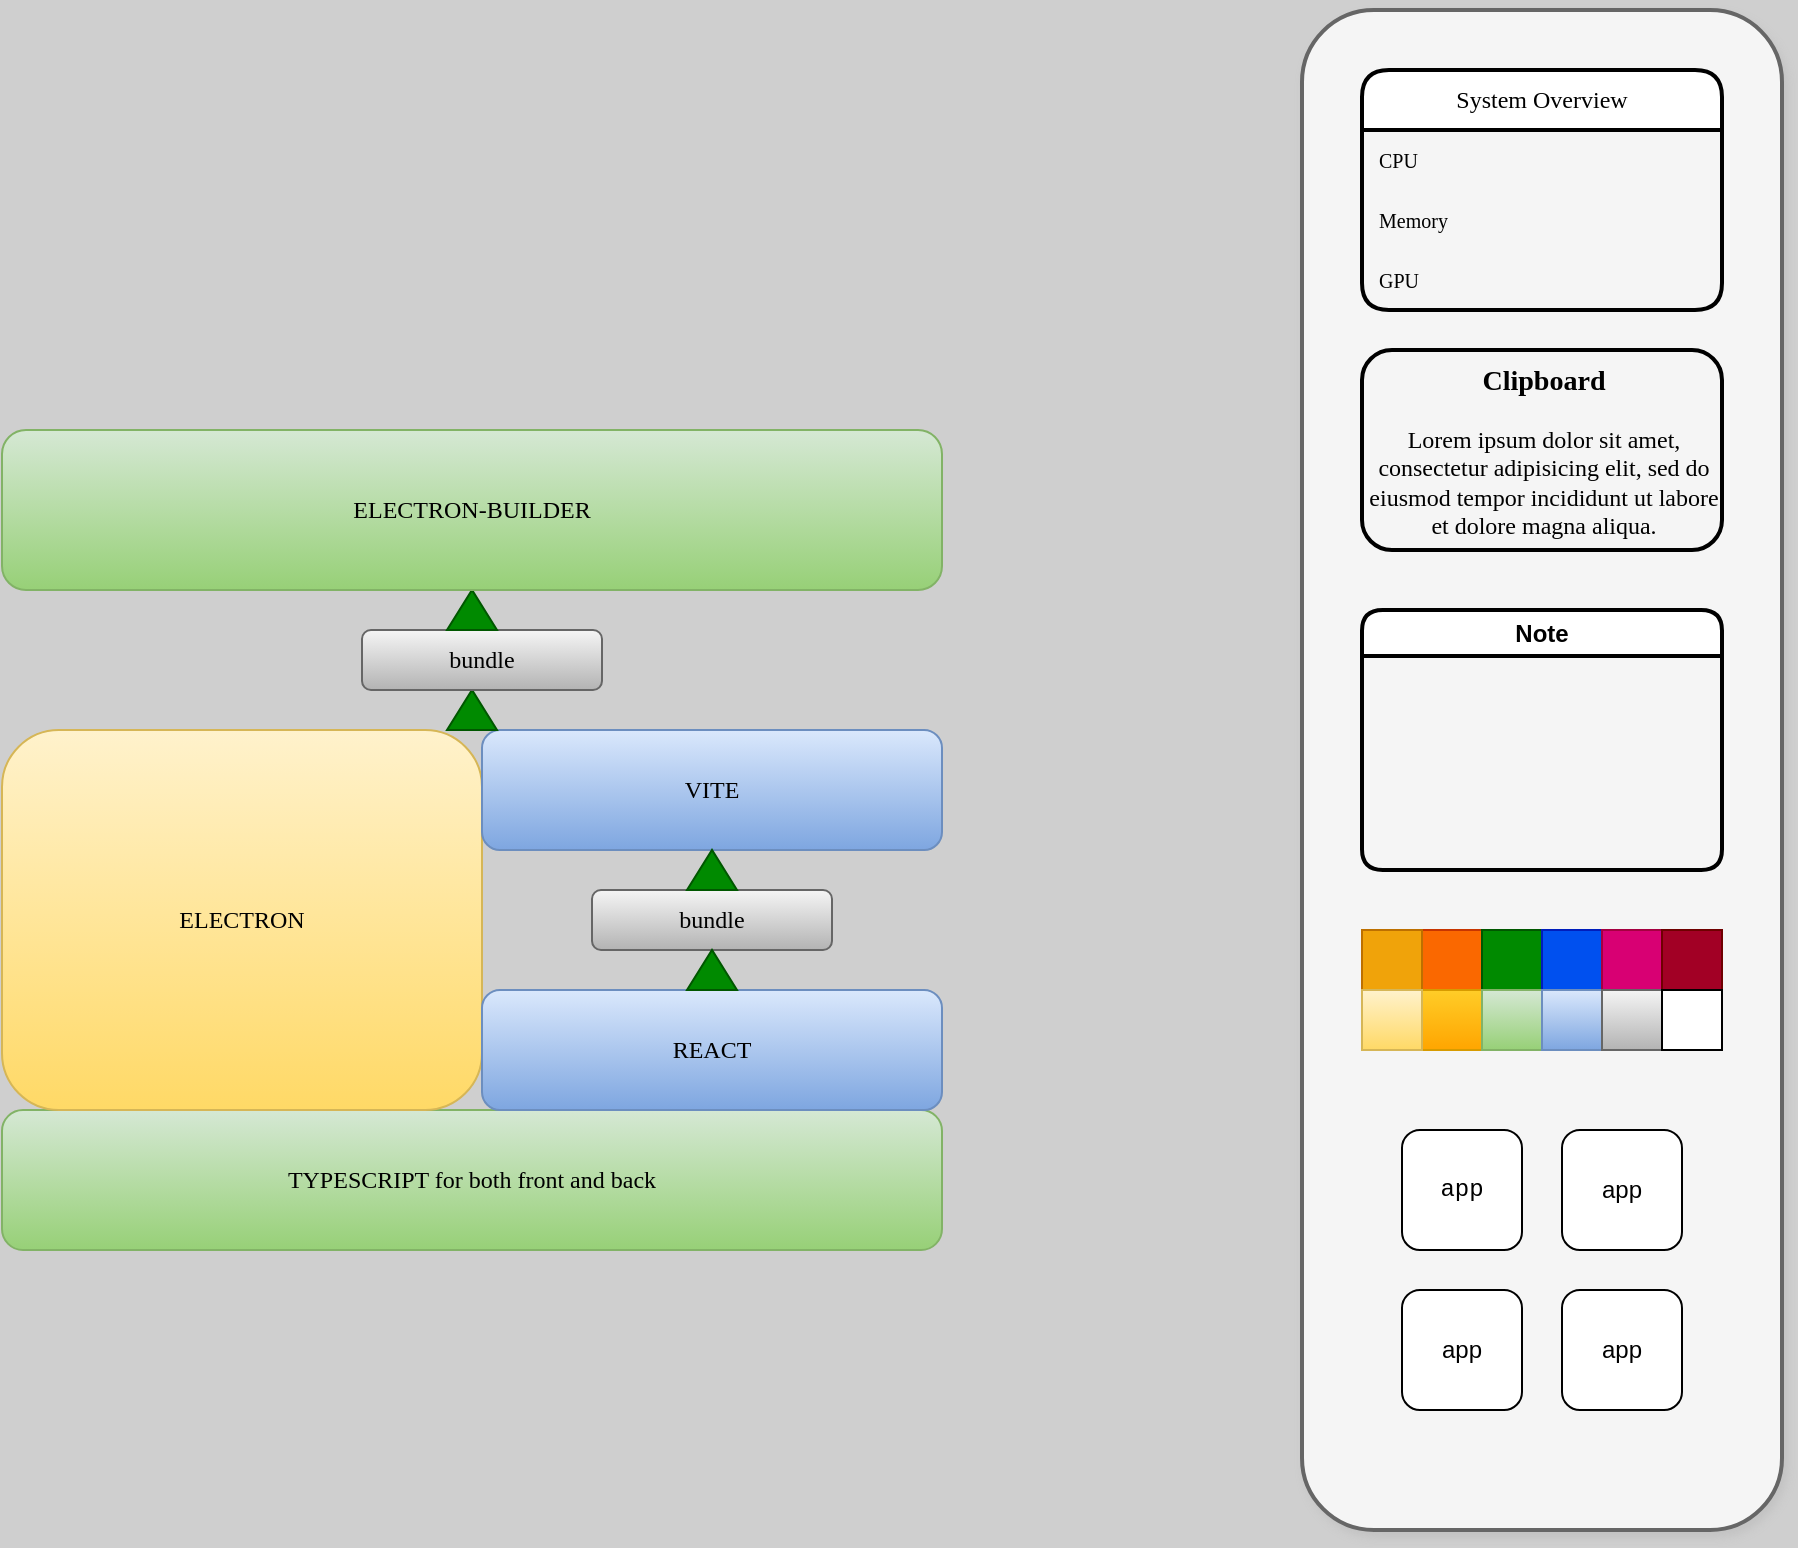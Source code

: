 <mxfile version="24.8.1">
  <diagram name="Page-1" id="v_FQGGZT2vaiFhJuMJaH">
    <mxGraphModel dx="1430" dy="786" grid="1" gridSize="10" guides="1" tooltips="1" connect="1" arrows="1" fold="1" page="1" pageScale="1" pageWidth="1100" pageHeight="850" background="#CFCFCF" math="0" shadow="0">
      <root>
        <mxCell id="0" />
        <mxCell id="1" parent="0" />
        <mxCell id="pVFXHFNgFS89Wjit-Zps-1" value="" style="rounded=1;whiteSpace=wrap;html=1;fillColor=#f5f5f5;fontColor=#333333;strokeColor=#666666;strokeWidth=2;shadow=1;shadowColor=#A1A1A1;movable=0;resizable=0;rotatable=0;deletable=0;editable=0;locked=1;connectable=0;" vertex="1" parent="1">
          <mxGeometry x="820" y="40" width="240" height="760" as="geometry" />
        </mxCell>
        <mxCell id="pVFXHFNgFS89Wjit-Zps-2" value="&lt;font face=&quot;Lucida Console&quot;&gt;System Overview&lt;/font&gt;" style="swimlane;fontStyle=0;childLayout=stackLayout;horizontal=1;startSize=30;horizontalStack=0;resizeParent=1;resizeParentMax=0;resizeLast=0;collapsible=1;marginBottom=0;whiteSpace=wrap;html=1;movable=0;resizable=0;rotatable=0;deletable=0;editable=0;locked=1;connectable=0;rounded=1;strokeWidth=2;" vertex="1" parent="1">
          <mxGeometry x="850" y="70" width="180" height="120" as="geometry">
            <mxRectangle x="850" y="70" width="150" height="30" as="alternateBounds" />
          </mxGeometry>
        </mxCell>
        <mxCell id="pVFXHFNgFS89Wjit-Zps-3" value="&lt;font style=&quot;font-size: 10px;&quot;&gt;&amp;nbsp;CPU&lt;/font&gt;" style="text;strokeColor=none;fillColor=none;align=left;verticalAlign=middle;spacingLeft=4;spacingRight=4;overflow=hidden;points=[[0,0.5],[1,0.5]];portConstraint=eastwest;rotatable=0;whiteSpace=wrap;html=1;fontFamily=Lucida Console;labelPadding=4;" vertex="1" parent="pVFXHFNgFS89Wjit-Zps-2">
          <mxGeometry y="30" width="180" height="30" as="geometry" />
        </mxCell>
        <mxCell id="pVFXHFNgFS89Wjit-Zps-4" value="&lt;font style=&quot;font-size: 10px;&quot;&gt;&amp;nbsp;Memory&lt;/font&gt;" style="text;strokeColor=none;fillColor=none;align=left;verticalAlign=middle;spacingLeft=4;spacingRight=4;overflow=hidden;points=[[0,0.5],[1,0.5]];portConstraint=eastwest;rotatable=0;whiteSpace=wrap;html=1;fontFamily=Lucida Console;perimeterSpacing=0;" vertex="1" parent="pVFXHFNgFS89Wjit-Zps-2">
          <mxGeometry y="60" width="180" height="30" as="geometry" />
        </mxCell>
        <mxCell id="pVFXHFNgFS89Wjit-Zps-5" value="&lt;font style=&quot;font-size: 10px;&quot;&gt;&amp;nbsp;GPU&lt;/font&gt;" style="text;strokeColor=none;fillColor=none;align=left;verticalAlign=middle;spacingLeft=4;spacingRight=4;overflow=hidden;points=[[0,0.5],[1,0.5]];portConstraint=eastwest;rotatable=0;whiteSpace=wrap;html=1;fontFamily=Lucida Console;" vertex="1" parent="pVFXHFNgFS89Wjit-Zps-2">
          <mxGeometry y="90" width="180" height="30" as="geometry" />
        </mxCell>
        <mxCell id="pVFXHFNgFS89Wjit-Zps-6" value="&lt;h3 style=&quot;text-align: center; margin-top: 0px;&quot;&gt;&lt;font face=&quot;Lucida Console&quot;&gt;Clipboard&lt;/font&gt;&lt;/h3&gt;&lt;p style=&quot;text-align: center;&quot;&gt;&lt;font face=&quot;Y1m7DGD2tmO1VxSGW4SP&quot;&gt;Lorem ipsum dolor sit amet, consectetur adipisicing elit, sed do eiusmod tempor incididunt ut labore et dolore magna aliqua.&lt;/font&gt;&lt;/p&gt;" style="text;html=1;whiteSpace=wrap;overflow=hidden;rounded=1;strokeColor=default;strokeWidth=2;movable=0;resizable=0;rotatable=0;deletable=0;editable=0;locked=1;connectable=0;" vertex="1" parent="1">
          <mxGeometry x="850" y="210" width="180" height="100" as="geometry" />
        </mxCell>
        <mxCell id="pVFXHFNgFS89Wjit-Zps-7" value="Note" style="swimlane;whiteSpace=wrap;html=1;rounded=1;strokeWidth=2;movable=0;resizable=0;rotatable=0;deletable=0;editable=0;locked=1;connectable=0;" vertex="1" parent="1">
          <mxGeometry x="850" y="340" width="180" height="130" as="geometry" />
        </mxCell>
        <mxCell id="pVFXHFNgFS89Wjit-Zps-28" value="" style="group" vertex="1" connectable="0" parent="1">
          <mxGeometry x="850" y="500" width="180" height="30" as="geometry" />
        </mxCell>
        <mxCell id="pVFXHFNgFS89Wjit-Zps-21" value="" style="verticalLabelPosition=bottom;verticalAlign=top;html=1;shape=mxgraph.basic.rect;fillColor2=none;strokeWidth=1;size=20;indent=5;fillColor=#fa6800;strokeColor=#C73500;fontColor=#000000;" vertex="1" parent="pVFXHFNgFS89Wjit-Zps-28">
          <mxGeometry x="30" width="30" height="30" as="geometry" />
        </mxCell>
        <mxCell id="pVFXHFNgFS89Wjit-Zps-22" value="" style="verticalLabelPosition=bottom;verticalAlign=top;html=1;shape=mxgraph.basic.rect;fillColor2=none;strokeWidth=1;size=20;indent=5;fillColor=#008a00;strokeColor=#005700;fontColor=#ffffff;" vertex="1" parent="pVFXHFNgFS89Wjit-Zps-28">
          <mxGeometry x="60" width="30" height="30" as="geometry" />
        </mxCell>
        <mxCell id="pVFXHFNgFS89Wjit-Zps-23" value="" style="verticalLabelPosition=bottom;verticalAlign=top;html=1;shape=mxgraph.basic.rect;fillColor2=none;strokeWidth=1;size=20;indent=5;fillColor=#0050ef;strokeColor=#001DBC;fontColor=#ffffff;" vertex="1" parent="pVFXHFNgFS89Wjit-Zps-28">
          <mxGeometry x="90" width="30" height="30" as="geometry" />
        </mxCell>
        <mxCell id="pVFXHFNgFS89Wjit-Zps-25" value="" style="verticalLabelPosition=bottom;verticalAlign=top;html=1;shape=mxgraph.basic.rect;fillColor2=none;strokeWidth=1;size=20;indent=5;fillColor=#d80073;strokeColor=#A50040;fontColor=#ffffff;" vertex="1" parent="pVFXHFNgFS89Wjit-Zps-28">
          <mxGeometry x="120" width="30" height="30" as="geometry" />
        </mxCell>
        <mxCell id="pVFXHFNgFS89Wjit-Zps-26" value="" style="verticalLabelPosition=bottom;verticalAlign=top;html=1;shape=mxgraph.basic.rect;fillColor2=none;strokeWidth=1;size=20;indent=5;fillColor=#a20025;strokeColor=#6F0000;fontColor=#ffffff;" vertex="1" parent="pVFXHFNgFS89Wjit-Zps-28">
          <mxGeometry x="150" width="30" height="30" as="geometry" />
        </mxCell>
        <mxCell id="pVFXHFNgFS89Wjit-Zps-27" value="" style="verticalLabelPosition=bottom;verticalAlign=top;html=1;shape=mxgraph.basic.rect;fillColor2=none;strokeWidth=1;size=20;indent=5;fillColor=#f0a30a;strokeColor=#BD7000;fontColor=#000000;" vertex="1" parent="pVFXHFNgFS89Wjit-Zps-28">
          <mxGeometry width="30" height="30" as="geometry" />
        </mxCell>
        <mxCell id="pVFXHFNgFS89Wjit-Zps-30" value="" style="group" vertex="1" connectable="0" parent="1">
          <mxGeometry x="850" y="530" width="180" height="30" as="geometry" />
        </mxCell>
        <mxCell id="pVFXHFNgFS89Wjit-Zps-31" value="" style="verticalLabelPosition=bottom;verticalAlign=top;html=1;shape=mxgraph.basic.rect;fillColor2=none;strokeWidth=1;size=20;indent=5;fillColor=#ffcd28;strokeColor=#d79b00;gradientColor=#ffa500;" vertex="1" parent="pVFXHFNgFS89Wjit-Zps-30">
          <mxGeometry x="30" width="30" height="30" as="geometry" />
        </mxCell>
        <mxCell id="pVFXHFNgFS89Wjit-Zps-32" value="" style="verticalLabelPosition=bottom;verticalAlign=top;html=1;shape=mxgraph.basic.rect;fillColor2=none;strokeWidth=1;size=20;indent=5;fillColor=#d5e8d4;strokeColor=#82b366;gradientColor=#97d077;" vertex="1" parent="pVFXHFNgFS89Wjit-Zps-30">
          <mxGeometry x="60" width="30" height="30" as="geometry" />
        </mxCell>
        <mxCell id="pVFXHFNgFS89Wjit-Zps-33" value="" style="verticalLabelPosition=bottom;verticalAlign=top;html=1;shape=mxgraph.basic.rect;fillColor2=none;strokeWidth=1;size=20;indent=5;fillColor=#dae8fc;strokeColor=#6c8ebf;gradientColor=#7ea6e0;" vertex="1" parent="pVFXHFNgFS89Wjit-Zps-30">
          <mxGeometry x="90" width="30" height="30" as="geometry" />
        </mxCell>
        <mxCell id="pVFXHFNgFS89Wjit-Zps-34" value="" style="verticalLabelPosition=bottom;verticalAlign=top;html=1;shape=mxgraph.basic.rect;fillColor2=none;strokeWidth=1;size=20;indent=5;fillColor=#f5f5f5;gradientColor=#b3b3b3;strokeColor=#666666;" vertex="1" parent="pVFXHFNgFS89Wjit-Zps-30">
          <mxGeometry x="120" width="30" height="30" as="geometry" />
        </mxCell>
        <mxCell id="pVFXHFNgFS89Wjit-Zps-35" value="" style="verticalLabelPosition=bottom;verticalAlign=top;html=1;shape=mxgraph.basic.rect;fillColor2=none;strokeWidth=1;size=20;indent=5;" vertex="1" parent="pVFXHFNgFS89Wjit-Zps-30">
          <mxGeometry x="150" width="30" height="30" as="geometry" />
        </mxCell>
        <mxCell id="pVFXHFNgFS89Wjit-Zps-36" value="" style="verticalLabelPosition=bottom;verticalAlign=top;html=1;shape=mxgraph.basic.rect;fillColor2=none;strokeWidth=1;size=20;indent=5;fillColor=#fff2cc;strokeColor=#d6b656;gradientColor=#ffd966;" vertex="1" parent="pVFXHFNgFS89Wjit-Zps-30">
          <mxGeometry width="30" height="30" as="geometry" />
        </mxCell>
        <mxCell id="pVFXHFNgFS89Wjit-Zps-38" value="app" style="whiteSpace=wrap;html=1;aspect=fixed;rounded=1;fontFamily=Courier New;" vertex="1" parent="1">
          <mxGeometry x="870" y="600" width="60" height="60" as="geometry" />
        </mxCell>
        <mxCell id="pVFXHFNgFS89Wjit-Zps-39" value="app" style="whiteSpace=wrap;html=1;aspect=fixed;rounded=1;" vertex="1" parent="1">
          <mxGeometry x="950" y="600" width="60" height="60" as="geometry" />
        </mxCell>
        <mxCell id="pVFXHFNgFS89Wjit-Zps-40" value="app" style="whiteSpace=wrap;html=1;aspect=fixed;rounded=1;" vertex="1" parent="1">
          <mxGeometry x="870" y="680" width="60" height="60" as="geometry" />
        </mxCell>
        <mxCell id="pVFXHFNgFS89Wjit-Zps-41" value="app" style="whiteSpace=wrap;html=1;aspect=fixed;rounded=1;" vertex="1" parent="1">
          <mxGeometry x="950" y="680" width="60" height="60" as="geometry" />
        </mxCell>
        <mxCell id="pVFXHFNgFS89Wjit-Zps-42" value="&lt;font face=&quot;Lucida Console&quot;&gt;TYPESCRIPT for both front and back&lt;/font&gt;" style="rounded=1;whiteSpace=wrap;html=1;fillColor=#d5e8d4;strokeColor=#82b366;gradientColor=#97d077;" vertex="1" parent="1">
          <mxGeometry x="170" y="590" width="470" height="70" as="geometry" />
        </mxCell>
        <mxCell id="pVFXHFNgFS89Wjit-Zps-43" value="ELECTRON" style="rounded=1;whiteSpace=wrap;html=1;fontFamily=Lucida Console;fillColor=#fff2cc;strokeColor=#d6b656;gradientColor=#ffd966;" vertex="1" parent="1">
          <mxGeometry x="170" y="400" width="240" height="190" as="geometry" />
        </mxCell>
        <mxCell id="pVFXHFNgFS89Wjit-Zps-44" value="REACT" style="rounded=1;whiteSpace=wrap;html=1;fontFamily=Lucida Console;fillColor=#dae8fc;gradientColor=#7ea6e0;strokeColor=#6c8ebf;" vertex="1" parent="1">
          <mxGeometry x="410" y="530" width="230" height="60" as="geometry" />
        </mxCell>
        <mxCell id="pVFXHFNgFS89Wjit-Zps-45" value="&lt;font face=&quot;Lucida Console&quot;&gt;bundle&lt;/font&gt;" style="rounded=1;whiteSpace=wrap;html=1;fillColor=#f5f5f5;gradientColor=#b3b3b3;strokeColor=#666666;" vertex="1" parent="1">
          <mxGeometry x="465" y="480" width="120" height="30" as="geometry" />
        </mxCell>
        <mxCell id="pVFXHFNgFS89Wjit-Zps-46" value="VITE" style="rounded=1;whiteSpace=wrap;html=1;fontFamily=Lucida Console;fillColor=#dae8fc;gradientColor=#7ea6e0;strokeColor=#6c8ebf;" vertex="1" parent="1">
          <mxGeometry x="410" y="400" width="230" height="60" as="geometry" />
        </mxCell>
        <mxCell id="pVFXHFNgFS89Wjit-Zps-48" value="" style="html=1;shadow=0;dashed=0;align=center;verticalAlign=middle;shape=mxgraph.arrows2.arrow;dy=0.6;dx=40;direction=north;notch=0;fillColor=#008a00;strokeColor=#005700;fontColor=#ffffff;" vertex="1" parent="1">
          <mxGeometry x="512.5" y="510" width="25" height="20" as="geometry" />
        </mxCell>
        <mxCell id="pVFXHFNgFS89Wjit-Zps-50" value="" style="html=1;shadow=0;dashed=0;align=center;verticalAlign=middle;shape=mxgraph.arrows2.arrow;dy=0.6;dx=40;direction=north;notch=0;fillColor=#008a00;fontColor=#ffffff;strokeColor=#005700;" vertex="1" parent="1">
          <mxGeometry x="512.5" y="460" width="25" height="20" as="geometry" />
        </mxCell>
        <mxCell id="pVFXHFNgFS89Wjit-Zps-51" value="" style="html=1;shadow=0;dashed=0;align=center;verticalAlign=middle;shape=mxgraph.arrows2.arrow;dy=0.6;dx=40;direction=north;notch=0;fillColor=#008a00;fontColor=#ffffff;strokeColor=#005700;" vertex="1" parent="1">
          <mxGeometry x="392.5" y="380" width="25" height="20" as="geometry" />
        </mxCell>
        <mxCell id="pVFXHFNgFS89Wjit-Zps-52" value="&lt;font face=&quot;Lucida Console&quot;&gt;bundle&lt;/font&gt;" style="rounded=1;whiteSpace=wrap;html=1;fillColor=#f5f5f5;gradientColor=#b3b3b3;strokeColor=#666666;" vertex="1" parent="1">
          <mxGeometry x="350" y="350" width="120" height="30" as="geometry" />
        </mxCell>
        <mxCell id="pVFXHFNgFS89Wjit-Zps-53" value="" style="html=1;shadow=0;dashed=0;align=center;verticalAlign=middle;shape=mxgraph.arrows2.arrow;dy=0.6;dx=40;direction=north;notch=0;fillColor=#008a00;fontColor=#ffffff;strokeColor=#005700;" vertex="1" parent="1">
          <mxGeometry x="392.5" y="330" width="25" height="20" as="geometry" />
        </mxCell>
        <mxCell id="pVFXHFNgFS89Wjit-Zps-54" value="&lt;div style=&quot;&quot;&gt;&lt;span style=&quot;background-color: initial;&quot;&gt;ELECTRON-BUILDER&lt;/span&gt;&lt;/div&gt;" style="rounded=1;whiteSpace=wrap;html=1;fontFamily=Lucida Console;align=center;fillColor=#d5e8d4;gradientColor=#97d077;strokeColor=#82b366;" vertex="1" parent="1">
          <mxGeometry x="170" y="250" width="470" height="80" as="geometry" />
        </mxCell>
      </root>
    </mxGraphModel>
  </diagram>
</mxfile>
